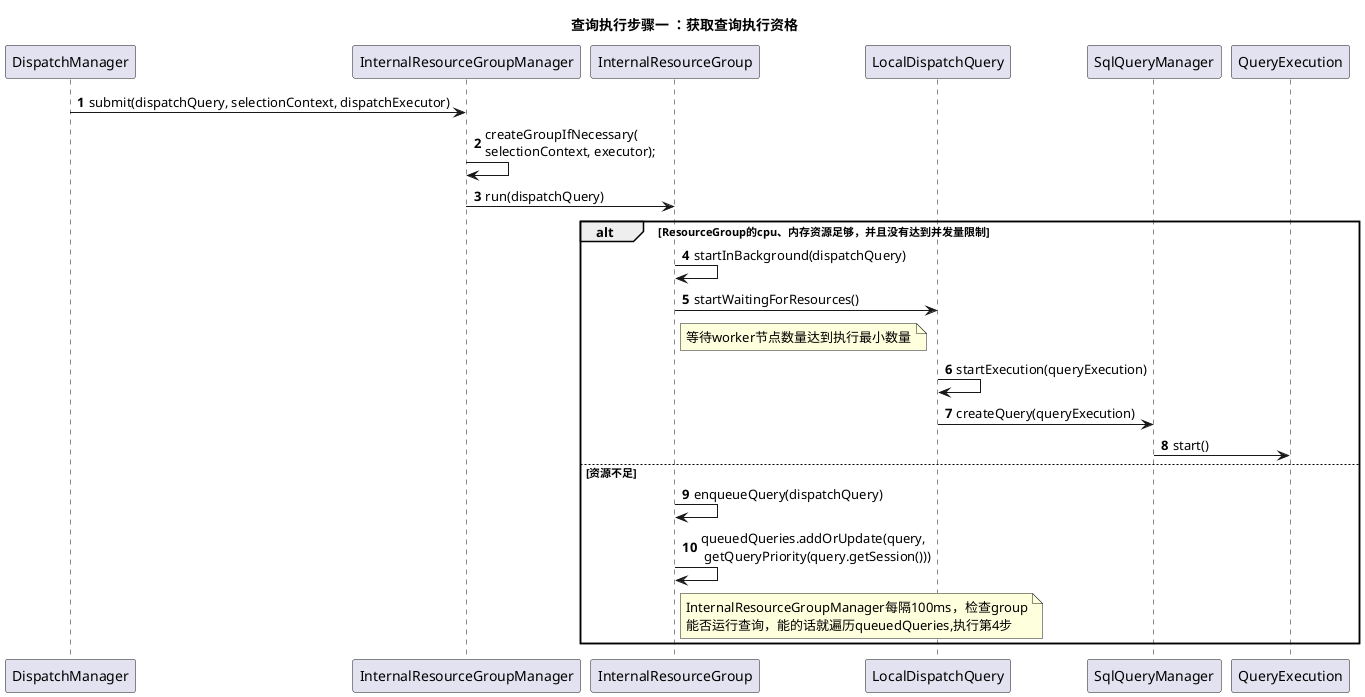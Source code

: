 @startuml
title 查询执行步骤一 ：获取查询执行资格
autonumber
DispatchManager -> InternalResourceGroupManager: submit(dispatchQuery, selectionContext, dispatchExecutor)
InternalResourceGroupManager -> InternalResourceGroupManager : createGroupIfNecessary(\nselectionContext, executor);
InternalResourceGroupManager -> InternalResourceGroup: run(dispatchQuery)

alt ResourceGroup的cpu、内存资源足够，并且没有达到并发量限制
 InternalResourceGroup -> InternalResourceGroup : startInBackground(dispatchQuery)
 InternalResourceGroup -> LocalDispatchQuery: startWaitingForResources()
 note right of InternalResourceGroup
   等待worker节点数量达到执行最小数量
 end note
 LocalDispatchQuery -> LocalDispatchQuery : startExecution(queryExecution)
 LocalDispatchQuery -> SqlQueryManager: createQuery(queryExecution)
 SqlQueryManager -> QueryExecution : start()
else 资源不足
  InternalResourceGroup -> InternalResourceGroup : enqueueQuery(dispatchQuery)
  InternalResourceGroup -> InternalResourceGroup : queuedQueries.addOrUpdate(query,\n getQueryPriority(query.getSession()))
  note right of InternalResourceGroup
    InternalResourceGroupManager每隔100ms，检查group
    能否运行查询，能的话就遍历queuedQueries,执行第4步
  end note
end
@enduml

